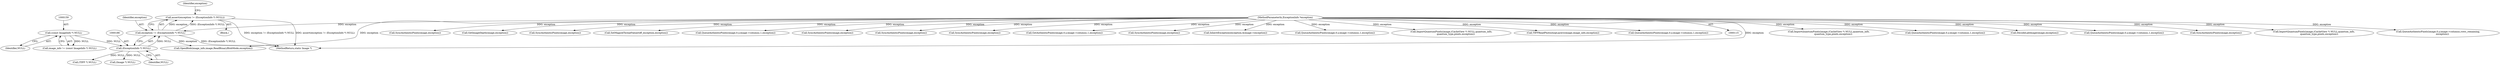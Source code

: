digraph "0_ImageMagick_58cf5bf4fade82e3b510e8f3463a967278a3e410_0@API" {
"1000182" [label="(Call,assert(exception != (ExceptionInfo *) NULL))"];
"1000183" [label="(Call,exception != (ExceptionInfo *) NULL)"];
"1000117" [label="(MethodParameterIn,ExceptionInfo *exception)"];
"1000185" [label="(Call,(ExceptionInfo *) NULL)"];
"1000158" [label="(Call,(const ImageInfo *) NULL)"];
"1002066" [label="(Call,ImportQuantumPixels(image,(CacheView *) NULL,quantum_info,\n            quantum_type,pixels,exception))"];
"1002329" [label="(Call,QueueAuthenticPixels(image,0,y,image->columns,1,exception))"];
"1003244" [label="(Call,DecodeLabImage(image,exception))"];
"1000118" [label="(Block,)"];
"1000183" [label="(Call,exception != (ExceptionInfo *) NULL)"];
"1000200" [label="(Call,OpenBlob(image_info,image,ReadBinaryBlobMode,exception))"];
"1000158" [label="(Call,(const ImageInfo *) NULL)"];
"1000243" [label="(Call,(TIFF *) NULL)"];
"1002510" [label="(Call,QueueAuthenticPixels(image,0,y,image->columns,1,exception))"];
"1002969" [label="(Call,SyncAuthenticPixels(image,exception))"];
"1002244" [label="(Call,ImportQuantumPixels(image,(CacheView *) NULL,quantum_info,\n              quantum_type,pixels,exception))"];
"1002764" [label="(Call,QueueAuthenticPixels(image,0,y,image->columns,rows_remaining,\n            exception))"];
"1000160" [label="(Identifier,NULL)"];
"1000156" [label="(Call,image_info != (const ImageInfo *) NULL)"];
"1003197" [label="(Call,SyncAuthenticPixels(image,exception))"];
"1001518" [label="(Call,GetImageDepth(image,exception))"];
"1002255" [label="(Call,SyncAuthenticPixels(image,exception))"];
"1000220" [label="(Call,SetMagickThreadValue(tiff_exception,exception))"];
"1003116" [label="(Call,QueueAuthenticPixels(image,0,y,image->columns,1,exception))"];
"1000185" [label="(Call,(ExceptionInfo *) NULL)"];
"1000117" [label="(MethodParameterIn,ExceptionInfo *exception)"];
"1001878" [label="(Call,SyncAuthenticPixels(image,exception))"];
"1000215" [label="(Call,(Image *) NULL)"];
"1002077" [label="(Call,SyncAuthenticPixels(image,exception))"];
"1002450" [label="(Call,SyncAuthenticPixels(image,exception))"];
"1002158" [label="(Call,GetAuthenticPixels(image,0,y,image->columns,1,exception))"];
"1002629" [label="(Call,SyncAuthenticPixels(image,exception))"];
"1000184" [label="(Identifier,exception)"];
"1000191" [label="(Identifier,exception)"];
"1000187" [label="(Identifier,NULL)"];
"1000647" [label="(Call,InheritException(exception,&image->exception))"];
"1000182" [label="(Call,assert(exception != (ExceptionInfo *) NULL))"];
"1003385" [label="(MethodReturn,static Image *)"];
"1001849" [label="(Call,QueueAuthenticPixels(image,0,y,image->columns,1,exception))"];
"1001867" [label="(Call,ImportQuantumPixels(image,(CacheView *) NULL,quantum_info,\n            quantum_type,pixels,exception))"];
"1003355" [label="(Call,TIFFReadPhotoshopLayers(image,image_info,exception))"];
"1002048" [label="(Call,QueueAuthenticPixels(image,0,y,image->columns,1,exception))"];
"1000182" -> "1000118"  [label="AST: "];
"1000182" -> "1000183"  [label="CFG: "];
"1000183" -> "1000182"  [label="AST: "];
"1000191" -> "1000182"  [label="CFG: "];
"1000182" -> "1003385"  [label="DDG: assert(exception != (ExceptionInfo *) NULL)"];
"1000182" -> "1003385"  [label="DDG: exception != (ExceptionInfo *) NULL"];
"1000183" -> "1000182"  [label="DDG: exception"];
"1000183" -> "1000182"  [label="DDG: (ExceptionInfo *) NULL"];
"1000183" -> "1000185"  [label="CFG: "];
"1000184" -> "1000183"  [label="AST: "];
"1000185" -> "1000183"  [label="AST: "];
"1000183" -> "1003385"  [label="DDG: (ExceptionInfo *) NULL"];
"1000117" -> "1000183"  [label="DDG: exception"];
"1000185" -> "1000183"  [label="DDG: NULL"];
"1000183" -> "1000200"  [label="DDG: exception"];
"1000117" -> "1000115"  [label="AST: "];
"1000117" -> "1003385"  [label="DDG: exception"];
"1000117" -> "1000200"  [label="DDG: exception"];
"1000117" -> "1000220"  [label="DDG: exception"];
"1000117" -> "1000647"  [label="DDG: exception"];
"1000117" -> "1001518"  [label="DDG: exception"];
"1000117" -> "1001849"  [label="DDG: exception"];
"1000117" -> "1001867"  [label="DDG: exception"];
"1000117" -> "1001878"  [label="DDG: exception"];
"1000117" -> "1002048"  [label="DDG: exception"];
"1000117" -> "1002066"  [label="DDG: exception"];
"1000117" -> "1002077"  [label="DDG: exception"];
"1000117" -> "1002158"  [label="DDG: exception"];
"1000117" -> "1002244"  [label="DDG: exception"];
"1000117" -> "1002255"  [label="DDG: exception"];
"1000117" -> "1002329"  [label="DDG: exception"];
"1000117" -> "1002450"  [label="DDG: exception"];
"1000117" -> "1002510"  [label="DDG: exception"];
"1000117" -> "1002629"  [label="DDG: exception"];
"1000117" -> "1002764"  [label="DDG: exception"];
"1000117" -> "1002969"  [label="DDG: exception"];
"1000117" -> "1003116"  [label="DDG: exception"];
"1000117" -> "1003197"  [label="DDG: exception"];
"1000117" -> "1003244"  [label="DDG: exception"];
"1000117" -> "1003355"  [label="DDG: exception"];
"1000185" -> "1000187"  [label="CFG: "];
"1000186" -> "1000185"  [label="AST: "];
"1000187" -> "1000185"  [label="AST: "];
"1000158" -> "1000185"  [label="DDG: NULL"];
"1000185" -> "1000215"  [label="DDG: NULL"];
"1000185" -> "1000243"  [label="DDG: NULL"];
"1000158" -> "1000156"  [label="AST: "];
"1000158" -> "1000160"  [label="CFG: "];
"1000159" -> "1000158"  [label="AST: "];
"1000160" -> "1000158"  [label="AST: "];
"1000156" -> "1000158"  [label="CFG: "];
"1000158" -> "1000156"  [label="DDG: NULL"];
}
